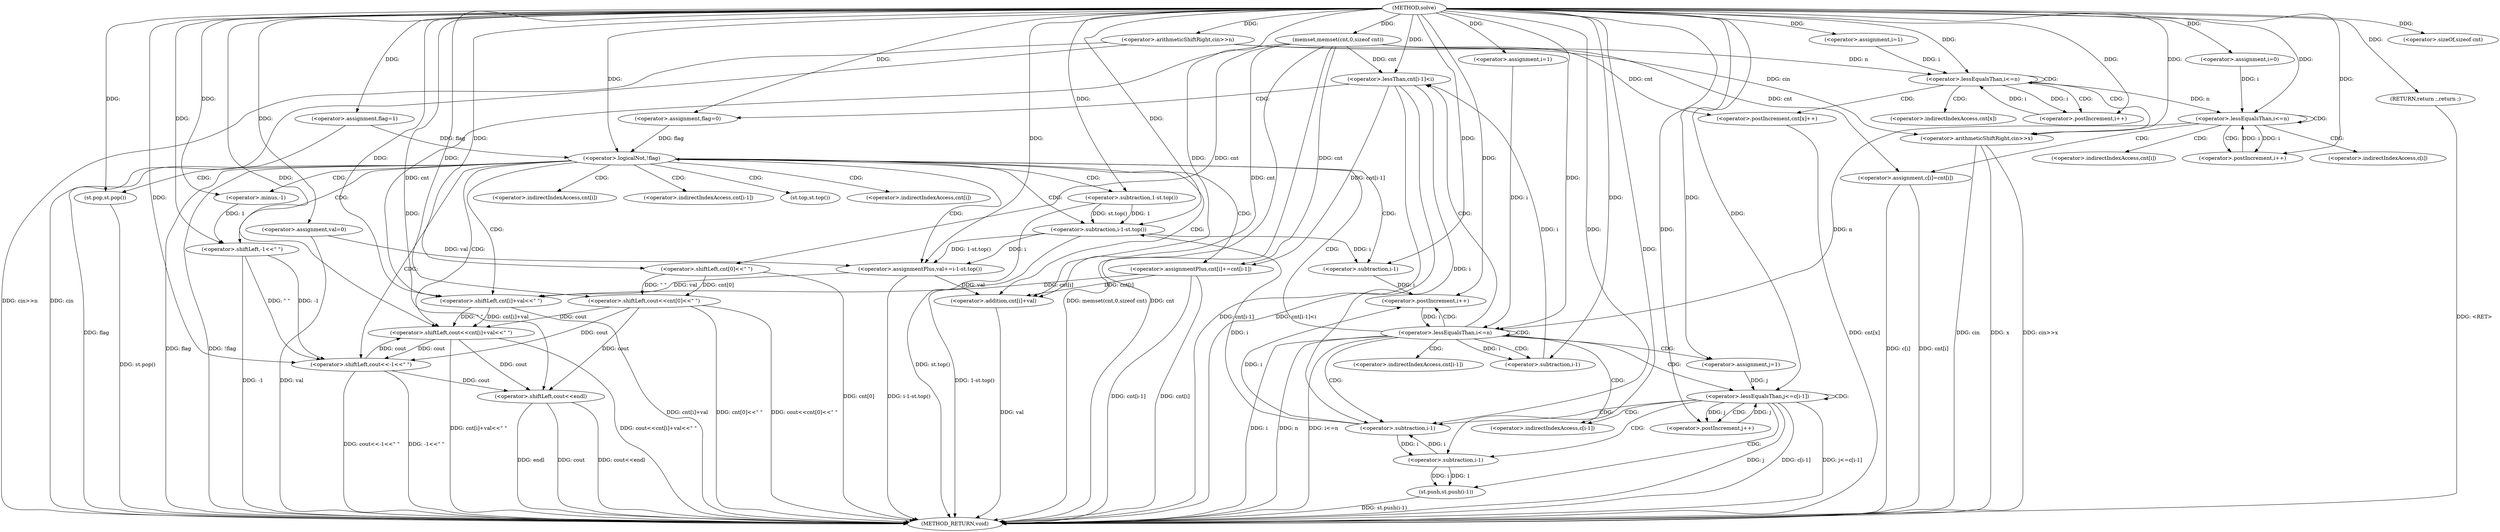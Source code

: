 digraph "solve" {  
"1000102" [label = "(METHOD,solve)" ]
"1000248" [label = "(METHOD_RETURN,void)" ]
"1000104" [label = "(memset,memset(cnt,0,sizeof cnt))" ]
"1000109" [label = "(<operator>.arithmeticShiftRight,cin>>n)" ]
"1000151" [label = "(<operator>.assignment,flag=1)" ]
"1000154" [label = "(<operator>.shiftLeft,cout<<cnt[0]<<\" \")" ]
"1000162" [label = "(<operator>.assignment,val=0)" ]
"1000244" [label = "(<operator>.shiftLeft,cout<<endl)" ]
"1000247" [label = "(RETURN,return ;,return ;)" ]
"1000114" [label = "(<operator>.assignment,i=1)" ]
"1000117" [label = "(<operator>.lessEqualsThan,i<=n)" ]
"1000120" [label = "(<operator>.postIncrement,i++)" ]
"1000133" [label = "(<operator>.assignment,i=0)" ]
"1000136" [label = "(<operator>.lessEqualsThan,i<=n)" ]
"1000139" [label = "(<operator>.postIncrement,i++)" ]
"1000167" [label = "(<operator>.assignment,i=1)" ]
"1000170" [label = "(<operator>.lessEqualsThan,i<=n)" ]
"1000173" [label = "(<operator>.postIncrement,i++)" ]
"1000107" [label = "(<operator>.sizeOf,sizeof cnt)" ]
"1000124" [label = "(<operator>.arithmeticShiftRight,cin>>x)" ]
"1000127" [label = "(<operator>.postIncrement,cnt[x]++)" ]
"1000142" [label = "(<operator>.assignment,c[i]=cnt[i])" ]
"1000156" [label = "(<operator>.shiftLeft,cnt[0]<<\" \")" ]
"1000218" [label = "(<operator>.assignmentPlus,val+=i-1-st.top())" ]
"1000225" [label = "(st.pop,st.pop())" ]
"1000226" [label = "(<operator>.shiftLeft,cout<<cnt[i]+val<<\" \")" ]
"1000235" [label = "(<operator>.assignmentPlus,cnt[i]+=cnt[i-1])" ]
"1000177" [label = "(<operator>.lessThan,cnt[i-1]<i)" ]
"1000190" [label = "(<operator>.assignment,j=1)" ]
"1000193" [label = "(<operator>.lessEqualsThan,j<=c[i-1])" ]
"1000200" [label = "(<operator>.postIncrement,j++)" ]
"1000208" [label = "(<operator>.logicalNot,!flag)" ]
"1000185" [label = "(<operator>.assignment,flag=0)" ]
"1000203" [label = "(st.push,st.push(i-1))" ]
"1000211" [label = "(<operator>.shiftLeft,cout<<-1<<\" \")" ]
"1000220" [label = "(<operator>.subtraction,i-1-st.top())" ]
"1000228" [label = "(<operator>.shiftLeft,cnt[i]+val<<\" \")" ]
"1000222" [label = "(<operator>.subtraction,1-st.top())" ]
"1000229" [label = "(<operator>.addition,cnt[i]+val)" ]
"1000241" [label = "(<operator>.subtraction,i-1)" ]
"1000180" [label = "(<operator>.subtraction,i-1)" ]
"1000197" [label = "(<operator>.subtraction,i-1)" ]
"1000204" [label = "(<operator>.subtraction,i-1)" ]
"1000213" [label = "(<operator>.shiftLeft,-1<<\" \")" ]
"1000214" [label = "(<operator>.minus,-1)" ]
"1000128" [label = "(<operator>.indirectIndexAccess,cnt[x])" ]
"1000143" [label = "(<operator>.indirectIndexAccess,c[i])" ]
"1000146" [label = "(<operator>.indirectIndexAccess,cnt[i])" ]
"1000236" [label = "(<operator>.indirectIndexAccess,cnt[i])" ]
"1000239" [label = "(<operator>.indirectIndexAccess,cnt[i-1])" ]
"1000178" [label = "(<operator>.indirectIndexAccess,cnt[i-1])" ]
"1000195" [label = "(<operator>.indirectIndexAccess,c[i-1])" ]
"1000224" [label = "(st.top,st.top())" ]
"1000230" [label = "(<operator>.indirectIndexAccess,cnt[i])" ]
  "1000104" -> "1000248"  [ label = "DDG: cnt"] 
  "1000104" -> "1000248"  [ label = "DDG: memset(cnt,0,sizeof cnt)"] 
  "1000109" -> "1000248"  [ label = "DDG: cin"] 
  "1000109" -> "1000248"  [ label = "DDG: cin>>n"] 
  "1000151" -> "1000248"  [ label = "DDG: flag"] 
  "1000156" -> "1000248"  [ label = "DDG: cnt[0]"] 
  "1000154" -> "1000248"  [ label = "DDG: cnt[0]<<\" \""] 
  "1000154" -> "1000248"  [ label = "DDG: cout<<cnt[0]<<\" \""] 
  "1000162" -> "1000248"  [ label = "DDG: val"] 
  "1000170" -> "1000248"  [ label = "DDG: i"] 
  "1000170" -> "1000248"  [ label = "DDG: n"] 
  "1000170" -> "1000248"  [ label = "DDG: i<=n"] 
  "1000244" -> "1000248"  [ label = "DDG: cout"] 
  "1000244" -> "1000248"  [ label = "DDG: cout<<endl"] 
  "1000177" -> "1000248"  [ label = "DDG: cnt[i-1]"] 
  "1000177" -> "1000248"  [ label = "DDG: cnt[i-1]<i"] 
  "1000193" -> "1000248"  [ label = "DDG: j"] 
  "1000193" -> "1000248"  [ label = "DDG: c[i-1]"] 
  "1000193" -> "1000248"  [ label = "DDG: j<=c[i-1]"] 
  "1000208" -> "1000248"  [ label = "DDG: flag"] 
  "1000208" -> "1000248"  [ label = "DDG: !flag"] 
  "1000222" -> "1000248"  [ label = "DDG: st.top()"] 
  "1000220" -> "1000248"  [ label = "DDG: 1-st.top()"] 
  "1000218" -> "1000248"  [ label = "DDG: i-1-st.top()"] 
  "1000225" -> "1000248"  [ label = "DDG: st.pop()"] 
  "1000229" -> "1000248"  [ label = "DDG: val"] 
  "1000228" -> "1000248"  [ label = "DDG: cnt[i]+val"] 
  "1000226" -> "1000248"  [ label = "DDG: cnt[i]+val<<\" \""] 
  "1000226" -> "1000248"  [ label = "DDG: cout<<cnt[i]+val<<\" \""] 
  "1000235" -> "1000248"  [ label = "DDG: cnt[i]"] 
  "1000235" -> "1000248"  [ label = "DDG: cnt[i-1]"] 
  "1000213" -> "1000248"  [ label = "DDG: -1"] 
  "1000211" -> "1000248"  [ label = "DDG: -1<<\" \""] 
  "1000211" -> "1000248"  [ label = "DDG: cout<<-1<<\" \""] 
  "1000203" -> "1000248"  [ label = "DDG: st.push(i-1)"] 
  "1000142" -> "1000248"  [ label = "DDG: c[i]"] 
  "1000142" -> "1000248"  [ label = "DDG: cnt[i]"] 
  "1000124" -> "1000248"  [ label = "DDG: cin"] 
  "1000124" -> "1000248"  [ label = "DDG: x"] 
  "1000124" -> "1000248"  [ label = "DDG: cin>>x"] 
  "1000127" -> "1000248"  [ label = "DDG: cnt[x]"] 
  "1000247" -> "1000248"  [ label = "DDG: <RET>"] 
  "1000244" -> "1000248"  [ label = "DDG: endl"] 
  "1000102" -> "1000151"  [ label = "DDG: "] 
  "1000102" -> "1000162"  [ label = "DDG: "] 
  "1000102" -> "1000247"  [ label = "DDG: "] 
  "1000102" -> "1000104"  [ label = "DDG: "] 
  "1000102" -> "1000109"  [ label = "DDG: "] 
  "1000102" -> "1000114"  [ label = "DDG: "] 
  "1000102" -> "1000133"  [ label = "DDG: "] 
  "1000102" -> "1000154"  [ label = "DDG: "] 
  "1000156" -> "1000154"  [ label = "DDG: \" \""] 
  "1000156" -> "1000154"  [ label = "DDG: cnt[0]"] 
  "1000102" -> "1000167"  [ label = "DDG: "] 
  "1000154" -> "1000244"  [ label = "DDG: cout"] 
  "1000226" -> "1000244"  [ label = "DDG: cout"] 
  "1000211" -> "1000244"  [ label = "DDG: cout"] 
  "1000102" -> "1000244"  [ label = "DDG: "] 
  "1000102" -> "1000107"  [ label = "DDG: "] 
  "1000114" -> "1000117"  [ label = "DDG: i"] 
  "1000120" -> "1000117"  [ label = "DDG: i"] 
  "1000102" -> "1000117"  [ label = "DDG: "] 
  "1000109" -> "1000117"  [ label = "DDG: n"] 
  "1000117" -> "1000120"  [ label = "DDG: i"] 
  "1000102" -> "1000120"  [ label = "DDG: "] 
  "1000133" -> "1000136"  [ label = "DDG: i"] 
  "1000139" -> "1000136"  [ label = "DDG: i"] 
  "1000102" -> "1000136"  [ label = "DDG: "] 
  "1000117" -> "1000136"  [ label = "DDG: n"] 
  "1000136" -> "1000139"  [ label = "DDG: i"] 
  "1000102" -> "1000139"  [ label = "DDG: "] 
  "1000104" -> "1000142"  [ label = "DDG: cnt"] 
  "1000104" -> "1000156"  [ label = "DDG: cnt"] 
  "1000102" -> "1000156"  [ label = "DDG: "] 
  "1000167" -> "1000170"  [ label = "DDG: i"] 
  "1000173" -> "1000170"  [ label = "DDG: i"] 
  "1000102" -> "1000170"  [ label = "DDG: "] 
  "1000136" -> "1000170"  [ label = "DDG: n"] 
  "1000197" -> "1000173"  [ label = "DDG: i"] 
  "1000241" -> "1000173"  [ label = "DDG: i"] 
  "1000102" -> "1000173"  [ label = "DDG: "] 
  "1000220" -> "1000218"  [ label = "DDG: 1-st.top()"] 
  "1000220" -> "1000218"  [ label = "DDG: i"] 
  "1000102" -> "1000225"  [ label = "DDG: "] 
  "1000104" -> "1000235"  [ label = "DDG: cnt"] 
  "1000177" -> "1000235"  [ label = "DDG: cnt[i-1]"] 
  "1000109" -> "1000124"  [ label = "DDG: cin"] 
  "1000102" -> "1000124"  [ label = "DDG: "] 
  "1000104" -> "1000127"  [ label = "DDG: cnt"] 
  "1000102" -> "1000190"  [ label = "DDG: "] 
  "1000162" -> "1000218"  [ label = "DDG: val"] 
  "1000102" -> "1000218"  [ label = "DDG: "] 
  "1000154" -> "1000226"  [ label = "DDG: cout"] 
  "1000211" -> "1000226"  [ label = "DDG: cout"] 
  "1000102" -> "1000226"  [ label = "DDG: "] 
  "1000228" -> "1000226"  [ label = "DDG: \" \""] 
  "1000228" -> "1000226"  [ label = "DDG: cnt[i]+val"] 
  "1000104" -> "1000177"  [ label = "DDG: cnt"] 
  "1000180" -> "1000177"  [ label = "DDG: i"] 
  "1000102" -> "1000177"  [ label = "DDG: "] 
  "1000102" -> "1000185"  [ label = "DDG: "] 
  "1000190" -> "1000193"  [ label = "DDG: j"] 
  "1000200" -> "1000193"  [ label = "DDG: j"] 
  "1000102" -> "1000193"  [ label = "DDG: "] 
  "1000193" -> "1000200"  [ label = "DDG: j"] 
  "1000102" -> "1000200"  [ label = "DDG: "] 
  "1000151" -> "1000208"  [ label = "DDG: flag"] 
  "1000185" -> "1000208"  [ label = "DDG: flag"] 
  "1000102" -> "1000208"  [ label = "DDG: "] 
  "1000197" -> "1000220"  [ label = "DDG: i"] 
  "1000102" -> "1000220"  [ label = "DDG: "] 
  "1000222" -> "1000220"  [ label = "DDG: 1"] 
  "1000222" -> "1000220"  [ label = "DDG: st.top()"] 
  "1000104" -> "1000228"  [ label = "DDG: cnt"] 
  "1000235" -> "1000228"  [ label = "DDG: cnt[i]"] 
  "1000218" -> "1000228"  [ label = "DDG: val"] 
  "1000102" -> "1000228"  [ label = "DDG: "] 
  "1000204" -> "1000203"  [ label = "DDG: 1"] 
  "1000204" -> "1000203"  [ label = "DDG: i"] 
  "1000154" -> "1000211"  [ label = "DDG: cout"] 
  "1000226" -> "1000211"  [ label = "DDG: cout"] 
  "1000102" -> "1000211"  [ label = "DDG: "] 
  "1000213" -> "1000211"  [ label = "DDG: \" \""] 
  "1000213" -> "1000211"  [ label = "DDG: -1"] 
  "1000102" -> "1000222"  [ label = "DDG: "] 
  "1000104" -> "1000229"  [ label = "DDG: cnt"] 
  "1000235" -> "1000229"  [ label = "DDG: cnt[i]"] 
  "1000218" -> "1000229"  [ label = "DDG: val"] 
  "1000102" -> "1000229"  [ label = "DDG: "] 
  "1000220" -> "1000241"  [ label = "DDG: i"] 
  "1000102" -> "1000241"  [ label = "DDG: "] 
  "1000170" -> "1000180"  [ label = "DDG: i"] 
  "1000102" -> "1000180"  [ label = "DDG: "] 
  "1000177" -> "1000197"  [ label = "DDG: i"] 
  "1000204" -> "1000197"  [ label = "DDG: i"] 
  "1000102" -> "1000197"  [ label = "DDG: "] 
  "1000197" -> "1000204"  [ label = "DDG: i"] 
  "1000102" -> "1000204"  [ label = "DDG: "] 
  "1000214" -> "1000213"  [ label = "DDG: 1"] 
  "1000102" -> "1000213"  [ label = "DDG: "] 
  "1000102" -> "1000214"  [ label = "DDG: "] 
  "1000117" -> "1000117"  [ label = "CDG: "] 
  "1000117" -> "1000127"  [ label = "CDG: "] 
  "1000117" -> "1000128"  [ label = "CDG: "] 
  "1000117" -> "1000120"  [ label = "CDG: "] 
  "1000117" -> "1000124"  [ label = "CDG: "] 
  "1000136" -> "1000142"  [ label = "CDG: "] 
  "1000136" -> "1000139"  [ label = "CDG: "] 
  "1000136" -> "1000136"  [ label = "CDG: "] 
  "1000136" -> "1000143"  [ label = "CDG: "] 
  "1000136" -> "1000146"  [ label = "CDG: "] 
  "1000170" -> "1000208"  [ label = "CDG: "] 
  "1000170" -> "1000195"  [ label = "CDG: "] 
  "1000170" -> "1000197"  [ label = "CDG: "] 
  "1000170" -> "1000180"  [ label = "CDG: "] 
  "1000170" -> "1000178"  [ label = "CDG: "] 
  "1000170" -> "1000190"  [ label = "CDG: "] 
  "1000170" -> "1000173"  [ label = "CDG: "] 
  "1000170" -> "1000170"  [ label = "CDG: "] 
  "1000170" -> "1000193"  [ label = "CDG: "] 
  "1000170" -> "1000177"  [ label = "CDG: "] 
  "1000177" -> "1000185"  [ label = "CDG: "] 
  "1000193" -> "1000200"  [ label = "CDG: "] 
  "1000193" -> "1000195"  [ label = "CDG: "] 
  "1000193" -> "1000197"  [ label = "CDG: "] 
  "1000193" -> "1000204"  [ label = "CDG: "] 
  "1000193" -> "1000203"  [ label = "CDG: "] 
  "1000193" -> "1000193"  [ label = "CDG: "] 
  "1000208" -> "1000211"  [ label = "CDG: "] 
  "1000208" -> "1000239"  [ label = "CDG: "] 
  "1000208" -> "1000213"  [ label = "CDG: "] 
  "1000208" -> "1000229"  [ label = "CDG: "] 
  "1000208" -> "1000230"  [ label = "CDG: "] 
  "1000208" -> "1000236"  [ label = "CDG: "] 
  "1000208" -> "1000225"  [ label = "CDG: "] 
  "1000208" -> "1000222"  [ label = "CDG: "] 
  "1000208" -> "1000235"  [ label = "CDG: "] 
  "1000208" -> "1000220"  [ label = "CDG: "] 
  "1000208" -> "1000214"  [ label = "CDG: "] 
  "1000208" -> "1000218"  [ label = "CDG: "] 
  "1000208" -> "1000224"  [ label = "CDG: "] 
  "1000208" -> "1000241"  [ label = "CDG: "] 
  "1000208" -> "1000226"  [ label = "CDG: "] 
  "1000208" -> "1000228"  [ label = "CDG: "] 
}
